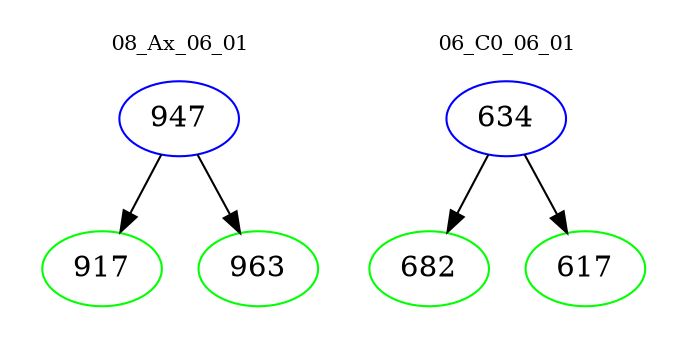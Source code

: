 digraph{
subgraph cluster_0 {
color = white
label = "08_Ax_06_01";
fontsize=10;
T0_947 [label="947", color="blue"]
T0_947 -> T0_917 [color="black"]
T0_917 [label="917", color="green"]
T0_947 -> T0_963 [color="black"]
T0_963 [label="963", color="green"]
}
subgraph cluster_1 {
color = white
label = "06_C0_06_01";
fontsize=10;
T1_634 [label="634", color="blue"]
T1_634 -> T1_682 [color="black"]
T1_682 [label="682", color="green"]
T1_634 -> T1_617 [color="black"]
T1_617 [label="617", color="green"]
}
}
